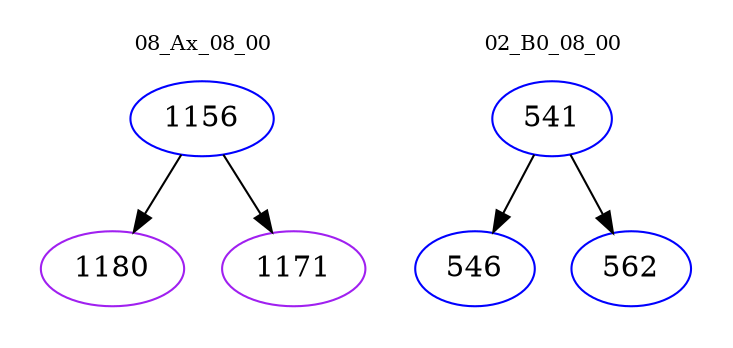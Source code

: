digraph{
subgraph cluster_0 {
color = white
label = "08_Ax_08_00";
fontsize=10;
T0_1156 [label="1156", color="blue"]
T0_1156 -> T0_1180 [color="black"]
T0_1180 [label="1180", color="purple"]
T0_1156 -> T0_1171 [color="black"]
T0_1171 [label="1171", color="purple"]
}
subgraph cluster_1 {
color = white
label = "02_B0_08_00";
fontsize=10;
T1_541 [label="541", color="blue"]
T1_541 -> T1_546 [color="black"]
T1_546 [label="546", color="blue"]
T1_541 -> T1_562 [color="black"]
T1_562 [label="562", color="blue"]
}
}
